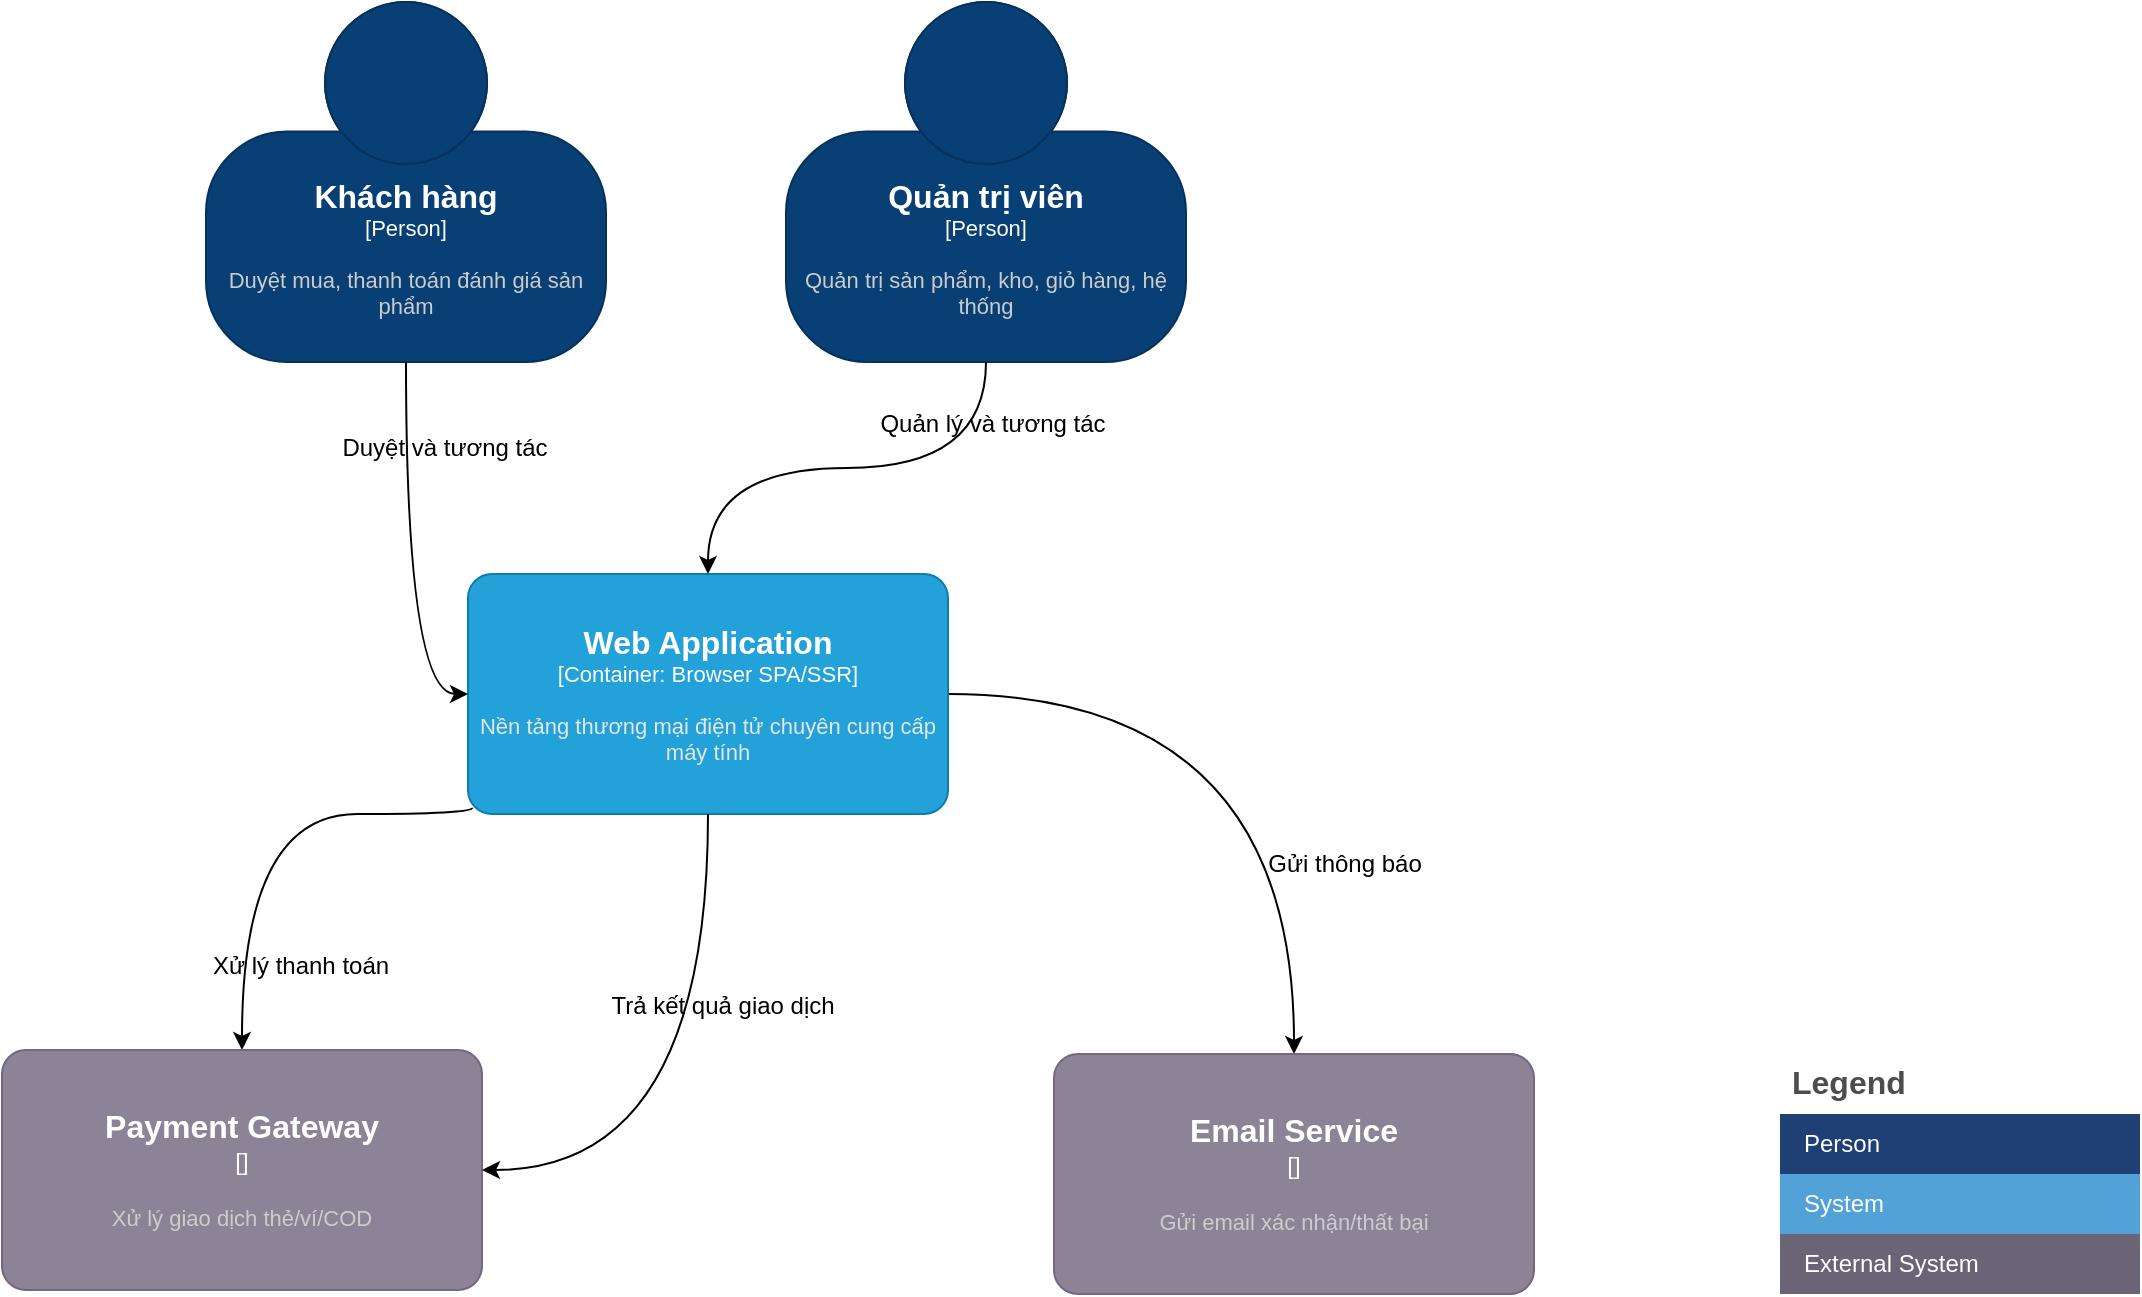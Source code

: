 <mxfile version="28.2.4">
  <diagram name="Trang-1" id="wazhwdii9db8hTBSw2aw">
    <mxGraphModel grid="0" page="1" gridSize="10" guides="1" tooltips="1" connect="1" arrows="1" fold="1" pageScale="1" pageWidth="827" pageHeight="1169" math="0" shadow="0">
      <root>
        <mxCell id="0" />
        <mxCell id="1" parent="0" />
        <object placeholders="1" c4Name="Khách hàng" c4Type="Person" c4Description="Duyệt mua, thanh toán đánh giá sản phẩm" label="&lt;font style=&quot;font-size: 16px&quot;&gt;&lt;b&gt;%c4Name%&lt;/b&gt;&lt;/font&gt;&lt;div&gt;[%c4Type%]&lt;/div&gt;&lt;br&gt;&lt;div&gt;&lt;font style=&quot;font-size: 11px&quot;&gt;&lt;font color=&quot;#cccccc&quot;&gt;%c4Description%&lt;/font&gt;&lt;/div&gt;" id="-Nc-FnhJX6gS8Qe_dn_9-4">
          <mxCell style="html=1;fontSize=11;dashed=0;whiteSpace=wrap;fillColor=light-dark(#083F75,#083F75);strokeColor=#06315C;fontColor=#ffffff;shape=mxgraph.c4.person2;align=center;metaEdit=1;points=[[0.5,0,0],[1,0.5,0],[1,0.75,0],[0.75,1,0],[0.5,1,0],[0.25,1,0],[0,0.75,0],[0,0.5,0]];resizable=0;" vertex="1" parent="1">
            <mxGeometry x="970" y="-100" width="200" height="180" as="geometry" />
          </mxCell>
        </object>
        <object placeholders="1" c4Name="Quản trị viên" c4Type="Person" c4Description="Quản trị sản phẩm, kho, giỏ hàng, hệ thống" label="&lt;font style=&quot;font-size: 16px&quot;&gt;&lt;b&gt;%c4Name%&lt;/b&gt;&lt;/font&gt;&lt;div&gt;[%c4Type%]&lt;/div&gt;&lt;br&gt;&lt;div&gt;&lt;font style=&quot;font-size: 11px&quot;&gt;&lt;font color=&quot;#cccccc&quot;&gt;%c4Description%&lt;/font&gt;&lt;/div&gt;" id="-Nc-FnhJX6gS8Qe_dn_9-5">
          <mxCell style="html=1;fontSize=11;dashed=0;whiteSpace=wrap;fillColor=light-dark(#083F75,#083F75);strokeColor=#06315C;fontColor=#ffffff;shape=mxgraph.c4.person2;align=center;metaEdit=1;points=[[0.5,0,0],[1,0.5,0],[1,0.75,0],[0.75,1,0],[0.5,1,0],[0.25,1,0],[0,0.75,0],[0,0.5,0]];resizable=0;" vertex="1" parent="1">
            <mxGeometry x="1260" y="-100" width="200" height="180" as="geometry" />
          </mxCell>
        </object>
        <mxCell id="gbCEOnjoFDOV0um6w-9S-5" style="edgeStyle=orthogonalEdgeStyle;rounded=0;orthogonalLoop=1;jettySize=auto;html=1;curved=1;" edge="1" parent="1" source="-Nc-FnhJX6gS8Qe_dn_9-7" target="-Nc-FnhJX6gS8Qe_dn_9-23">
          <mxGeometry relative="1" as="geometry" />
        </mxCell>
        <mxCell id="gbCEOnjoFDOV0um6w-9S-7" style="edgeStyle=orthogonalEdgeStyle;rounded=0;orthogonalLoop=1;jettySize=auto;html=1;exitX=0.009;exitY=0.974;exitDx=0;exitDy=0;exitPerimeter=0;curved=1;" edge="1" parent="1" source="-Nc-FnhJX6gS8Qe_dn_9-7" target="-Nc-FnhJX6gS8Qe_dn_9-22">
          <mxGeometry relative="1" as="geometry">
            <Array as="points">
              <mxPoint x="1103" y="306" />
              <mxPoint x="988" y="306" />
            </Array>
          </mxGeometry>
        </mxCell>
        <object placeholders="1" c4Name="Web Application" c4Type="Container" c4Technology="Browser SPA/SSR" c4Description="Nền tảng thương mại điện tử chuyên cung cấp máy tính" label="&lt;font style=&quot;font-size: 16px&quot;&gt;&lt;b&gt;%c4Name%&lt;/b&gt;&lt;/font&gt;&lt;div&gt;[%c4Type%: %c4Technology%]&lt;/div&gt;&lt;br&gt;&lt;div&gt;&lt;font style=&quot;font-size: 11px&quot;&gt;&lt;font color=&quot;#E6E6E6&quot;&gt;%c4Description%&lt;/font&gt;&lt;/div&gt;" id="-Nc-FnhJX6gS8Qe_dn_9-7">
          <mxCell style="rounded=1;whiteSpace=wrap;html=1;fontSize=11;labelBackgroundColor=none;fillColor=light-dark(#23A2D9, #438dd5);fontColor=#ffffff;align=center;arcSize=10;strokeColor=#0E7DAD;metaEdit=1;resizable=0;points=[[0.25,0,0],[0.5,0,0],[0.75,0,0],[1,0.25,0],[1,0.5,0],[1,0.75,0],[0.75,1,0],[0.5,1,0],[0.25,1,0],[0,0.75,0],[0,0.5,0],[0,0.25,0]];" vertex="1" parent="1">
            <mxGeometry x="1101" y="186" width="240" height="120" as="geometry" />
          </mxCell>
        </object>
        <object placeholders="1" c4Name="Payment Gateway" c4Type="" c4Description="Xử lý giao dịch thẻ/ví/COD" label="&lt;font style=&quot;font-size: 16px&quot;&gt;&lt;b&gt;%c4Name%&lt;/b&gt;&lt;/font&gt;&lt;div&gt;[%c4Type%]&lt;/div&gt;&lt;br&gt;&lt;div&gt;&lt;font style=&quot;font-size: 11px&quot;&gt;&lt;font color=&quot;#cccccc&quot;&gt;%c4Description%&lt;/font&gt;&lt;/div&gt;" id="-Nc-FnhJX6gS8Qe_dn_9-22">
          <mxCell style="rounded=1;whiteSpace=wrap;html=1;labelBackgroundColor=none;fillColor=#8C8496;fontColor=#ffffff;align=center;arcSize=10;strokeColor=#736782;metaEdit=1;resizable=0;points=[[0.25,0,0],[0.5,0,0],[0.75,0,0],[1,0.25,0],[1,0.5,0],[1,0.75,0],[0.75,1,0],[0.5,1,0],[0.25,1,0],[0,0.75,0],[0,0.5,0],[0,0.25,0]];" vertex="1" parent="1">
            <mxGeometry x="868" y="424" width="240" height="120" as="geometry" />
          </mxCell>
        </object>
        <object placeholders="1" c4Name="Email Service" c4Type="" c4Description="Gửi email xác nhận/thất bại" label="&lt;font style=&quot;font-size: 16px&quot;&gt;&lt;b&gt;%c4Name%&lt;/b&gt;&lt;/font&gt;&lt;div&gt;[%c4Type%]&lt;/div&gt;&lt;br&gt;&lt;div&gt;&lt;font style=&quot;font-size: 11px&quot;&gt;&lt;font color=&quot;#cccccc&quot;&gt;%c4Description%&lt;/font&gt;&lt;/div&gt;" id="-Nc-FnhJX6gS8Qe_dn_9-23">
          <mxCell style="rounded=1;whiteSpace=wrap;html=1;labelBackgroundColor=none;fillColor=#8C8496;fontColor=#ffffff;align=center;arcSize=10;strokeColor=#736782;metaEdit=1;resizable=0;points=[[0.25,0,0],[0.5,0,0],[0.75,0,0],[1,0.25,0],[1,0.5,0],[1,0.75,0],[0.75,1,0],[0.5,1,0],[0.25,1,0],[0,0.75,0],[0,0.5,0],[0,0.25,0]];" vertex="1" parent="1">
            <mxGeometry x="1394" y="426" width="240" height="120" as="geometry" />
          </mxCell>
        </object>
        <mxCell id="-Nc-FnhJX6gS8Qe_dn_9-30" value="Legend" style="shape=table;startSize=30;container=1;collapsible=0;childLayout=tableLayout;fontSize=16;align=left;verticalAlign=top;fillColor=none;strokeColor=none;fontColor=#4D4D4D;fontStyle=1;spacingLeft=6;spacing=0;resizable=0;" vertex="1" parent="1">
          <mxGeometry x="1757" y="426" width="180" height="119.583" as="geometry" />
        </mxCell>
        <mxCell id="-Nc-FnhJX6gS8Qe_dn_9-31" value="" style="shape=tableRow;horizontal=0;startSize=0;swimlaneHead=0;swimlaneBody=0;strokeColor=inherit;top=0;left=0;bottom=0;right=0;collapsible=0;dropTarget=0;fillColor=none;points=[[0,0.5],[1,0.5]];portConstraint=eastwest;fontSize=12;" vertex="1" parent="-Nc-FnhJX6gS8Qe_dn_9-30">
          <mxGeometry y="30" width="180" height="30" as="geometry" />
        </mxCell>
        <mxCell id="-Nc-FnhJX6gS8Qe_dn_9-32" value="Person" style="shape=partialRectangle;html=1;whiteSpace=wrap;connectable=0;strokeColor=inherit;overflow=hidden;fillColor=#1E4074;top=0;left=0;bottom=0;right=0;pointerEvents=1;fontSize=12;align=left;fontColor=#FFFFFF;gradientColor=none;spacingLeft=10;spacingRight=4;" vertex="1" parent="-Nc-FnhJX6gS8Qe_dn_9-31">
          <mxGeometry width="180" height="30" as="geometry">
            <mxRectangle width="180" height="30" as="alternateBounds" />
          </mxGeometry>
        </mxCell>
        <mxCell id="-Nc-FnhJX6gS8Qe_dn_9-35" value="" style="shape=tableRow;horizontal=0;startSize=0;swimlaneHead=0;swimlaneBody=0;strokeColor=inherit;top=0;left=0;bottom=0;right=0;collapsible=0;dropTarget=0;fillColor=none;points=[[0,0.5],[1,0.5]];portConstraint=eastwest;fontSize=12;" vertex="1" parent="-Nc-FnhJX6gS8Qe_dn_9-30">
          <mxGeometry y="60" width="180" height="30" as="geometry" />
        </mxCell>
        <mxCell id="-Nc-FnhJX6gS8Qe_dn_9-36" value="System" style="shape=partialRectangle;html=1;whiteSpace=wrap;connectable=0;strokeColor=inherit;overflow=hidden;fillColor=#52a2d8;top=0;left=0;bottom=0;right=0;pointerEvents=1;fontSize=12;align=left;fontColor=#FFFFFF;gradientColor=none;spacingLeft=10;spacingRight=4;" vertex="1" parent="-Nc-FnhJX6gS8Qe_dn_9-35">
          <mxGeometry width="180" height="30" as="geometry">
            <mxRectangle width="180" height="30" as="alternateBounds" />
          </mxGeometry>
        </mxCell>
        <mxCell id="-Nc-FnhJX6gS8Qe_dn_9-39" value="" style="shape=tableRow;horizontal=0;startSize=0;swimlaneHead=0;swimlaneBody=0;strokeColor=inherit;top=0;left=0;bottom=0;right=0;collapsible=0;dropTarget=0;fillColor=none;points=[[0,0.5],[1,0.5]];portConstraint=eastwest;fontSize=12;" vertex="1" parent="-Nc-FnhJX6gS8Qe_dn_9-30">
          <mxGeometry y="90" width="180" height="30" as="geometry" />
        </mxCell>
        <mxCell id="-Nc-FnhJX6gS8Qe_dn_9-40" value="External System" style="shape=partialRectangle;html=1;whiteSpace=wrap;connectable=0;strokeColor=inherit;overflow=hidden;fillColor=#6b6477;top=0;left=0;bottom=0;right=0;pointerEvents=1;fontSize=12;align=left;fontColor=#FFFFFF;gradientColor=none;spacingLeft=10;spacingRight=4;" vertex="1" parent="-Nc-FnhJX6gS8Qe_dn_9-39">
          <mxGeometry width="180" height="30" as="geometry">
            <mxRectangle width="180" height="30" as="alternateBounds" />
          </mxGeometry>
        </mxCell>
        <mxCell id="gbCEOnjoFDOV0um6w-9S-1" style="edgeStyle=orthogonalEdgeStyle;rounded=0;orthogonalLoop=1;jettySize=auto;html=1;entryX=0;entryY=0.5;entryDx=0;entryDy=0;entryPerimeter=0;curved=1;" edge="1" parent="1" source="-Nc-FnhJX6gS8Qe_dn_9-4" target="-Nc-FnhJX6gS8Qe_dn_9-7">
          <mxGeometry relative="1" as="geometry" />
        </mxCell>
        <mxCell id="gbCEOnjoFDOV0um6w-9S-3" style="edgeStyle=orthogonalEdgeStyle;rounded=0;orthogonalLoop=1;jettySize=auto;html=1;curved=1;" edge="1" parent="1" source="-Nc-FnhJX6gS8Qe_dn_9-5" target="-Nc-FnhJX6gS8Qe_dn_9-7">
          <mxGeometry relative="1" as="geometry">
            <mxPoint x="1360" y="80" as="sourcePoint" />
            <mxPoint x="1220" y="185" as="targetPoint" />
          </mxGeometry>
        </mxCell>
        <mxCell id="gbCEOnjoFDOV0um6w-9S-6" style="edgeStyle=orthogonalEdgeStyle;rounded=0;orthogonalLoop=1;jettySize=auto;html=1;entryX=1;entryY=0.5;entryDx=0;entryDy=0;entryPerimeter=0;curved=1;" edge="1" parent="1" source="-Nc-FnhJX6gS8Qe_dn_9-7" target="-Nc-FnhJX6gS8Qe_dn_9-22">
          <mxGeometry relative="1" as="geometry" />
        </mxCell>
        <mxCell id="gbCEOnjoFDOV0um6w-9S-8" value="Xử lý thanh toán" style="text;html=1;align=center;verticalAlign=middle;resizable=0;points=[];autosize=1;strokeColor=none;fillColor=none;" vertex="1" parent="1">
          <mxGeometry x="964" y="369" width="106" height="26" as="geometry" />
        </mxCell>
        <mxCell id="gbCEOnjoFDOV0um6w-9S-9" value="Trả kết quả giao dịch" style="text;html=1;align=center;verticalAlign=middle;resizable=0;points=[];autosize=1;strokeColor=none;fillColor=none;" vertex="1" parent="1">
          <mxGeometry x="1163" y="389" width="130" height="26" as="geometry" />
        </mxCell>
        <mxCell id="gbCEOnjoFDOV0um6w-9S-10" value="Gửi thông báo" style="text;html=1;align=center;verticalAlign=middle;resizable=0;points=[];autosize=1;strokeColor=none;fillColor=none;" vertex="1" parent="1">
          <mxGeometry x="1491" y="318" width="95" height="26" as="geometry" />
        </mxCell>
        <mxCell id="gbCEOnjoFDOV0um6w-9S-11" value="Quản lý và tương tác" style="text;html=1;align=center;verticalAlign=middle;resizable=0;points=[];autosize=1;strokeColor=none;fillColor=none;" vertex="1" parent="1">
          <mxGeometry x="1297" y="98" width="131" height="26" as="geometry" />
        </mxCell>
        <mxCell id="gbCEOnjoFDOV0um6w-9S-12" value="Duyệt và tương tác" style="text;html=1;align=center;verticalAlign=middle;resizable=0;points=[];autosize=1;strokeColor=none;fillColor=none;" vertex="1" parent="1">
          <mxGeometry x="1028" y="110" width="121" height="26" as="geometry" />
        </mxCell>
      </root>
    </mxGraphModel>
  </diagram>
</mxfile>
